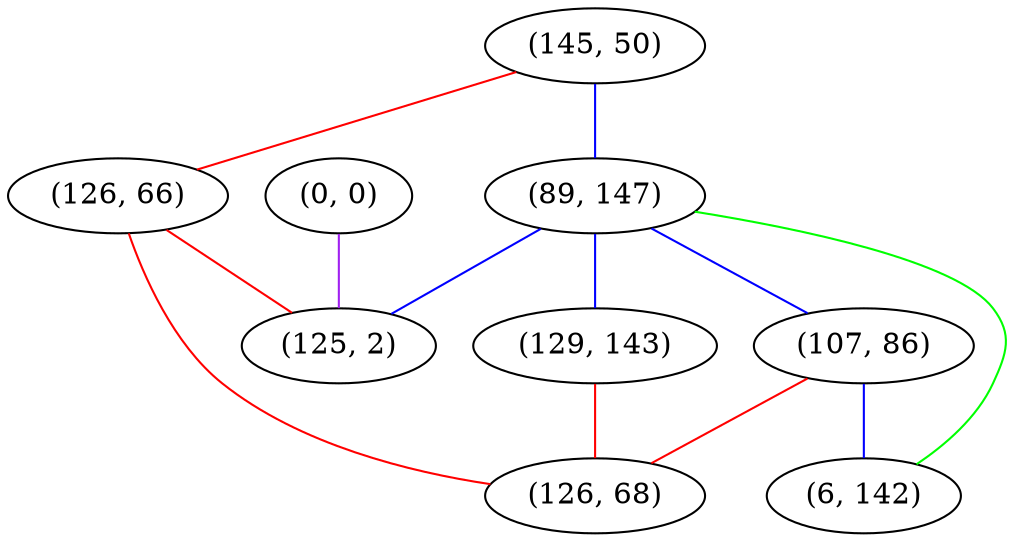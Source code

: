 graph "" {
"(145, 50)";
"(89, 147)";
"(126, 66)";
"(107, 86)";
"(129, 143)";
"(0, 0)";
"(125, 2)";
"(126, 68)";
"(6, 142)";
"(145, 50)" -- "(126, 66)"  [color=red, key=0, weight=1];
"(145, 50)" -- "(89, 147)"  [color=blue, key=0, weight=3];
"(89, 147)" -- "(129, 143)"  [color=blue, key=0, weight=3];
"(89, 147)" -- "(125, 2)"  [color=blue, key=0, weight=3];
"(89, 147)" -- "(107, 86)"  [color=blue, key=0, weight=3];
"(89, 147)" -- "(6, 142)"  [color=green, key=0, weight=2];
"(126, 66)" -- "(126, 68)"  [color=red, key=0, weight=1];
"(126, 66)" -- "(125, 2)"  [color=red, key=0, weight=1];
"(107, 86)" -- "(126, 68)"  [color=red, key=0, weight=1];
"(107, 86)" -- "(6, 142)"  [color=blue, key=0, weight=3];
"(129, 143)" -- "(126, 68)"  [color=red, key=0, weight=1];
"(0, 0)" -- "(125, 2)"  [color=purple, key=0, weight=4];
}

